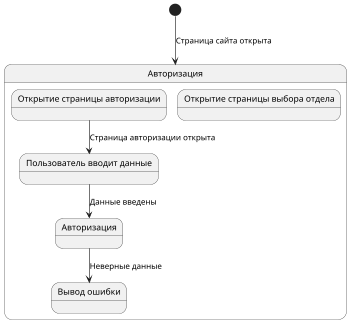 ﻿@startuml
'https://plantuml.com/state-diagram

scale 350 width
[*] --> Авторизация : Cтраница сайта открыта

state Авторизация {
  state "Открытие страницы авторизации" as auto
  state "Пользователь вводит данные" as input
  state "Открытие страницы выбора отдела" as open_dep
  state "Авторизация" as autoriz
  state "Вывод ошибки" as error
  auto --> input : Страница авторизации открыта
  input --> autoriz : Данные введены
  autoriz --> error : Неверные данные
}
@enduml
